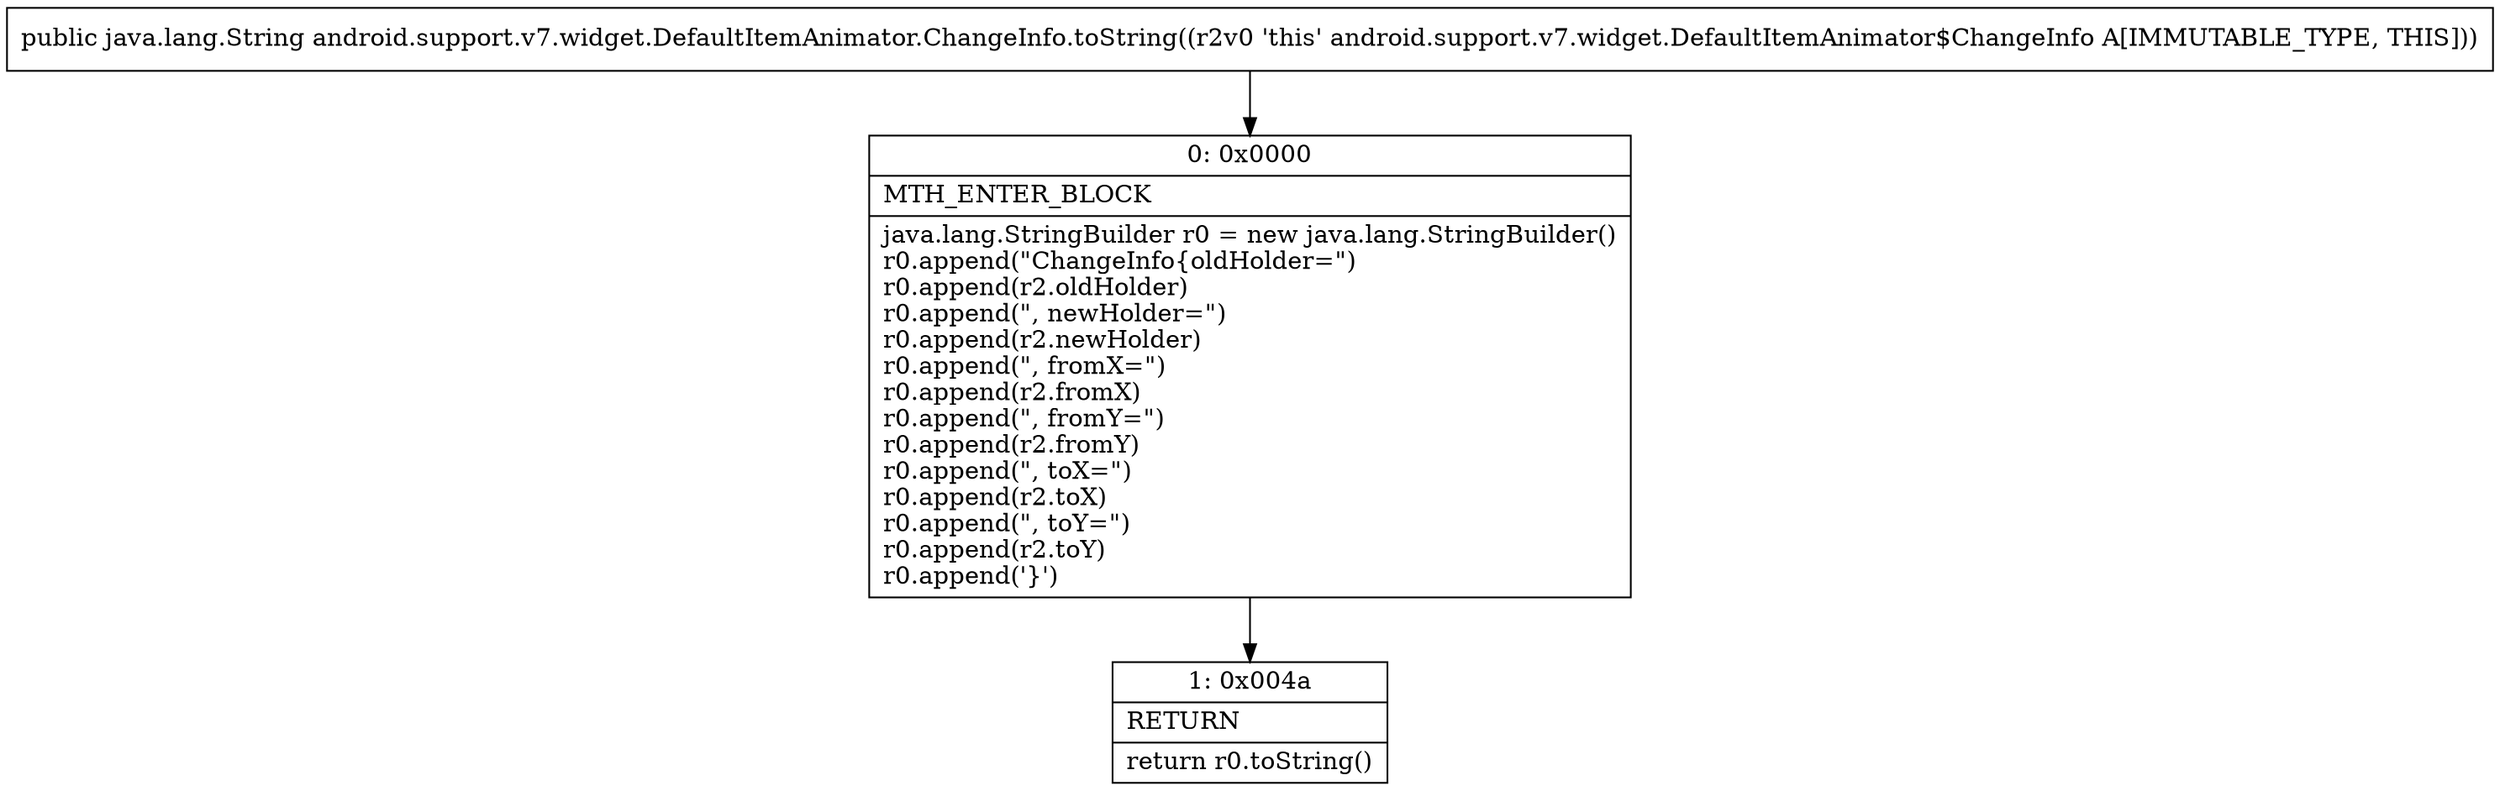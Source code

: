 digraph "CFG forandroid.support.v7.widget.DefaultItemAnimator.ChangeInfo.toString()Ljava\/lang\/String;" {
Node_0 [shape=record,label="{0\:\ 0x0000|MTH_ENTER_BLOCK\l|java.lang.StringBuilder r0 = new java.lang.StringBuilder()\lr0.append(\"ChangeInfo\{oldHolder=\")\lr0.append(r2.oldHolder)\lr0.append(\", newHolder=\")\lr0.append(r2.newHolder)\lr0.append(\", fromX=\")\lr0.append(r2.fromX)\lr0.append(\", fromY=\")\lr0.append(r2.fromY)\lr0.append(\", toX=\")\lr0.append(r2.toX)\lr0.append(\", toY=\")\lr0.append(r2.toY)\lr0.append('\}')\l}"];
Node_1 [shape=record,label="{1\:\ 0x004a|RETURN\l|return r0.toString()\l}"];
MethodNode[shape=record,label="{public java.lang.String android.support.v7.widget.DefaultItemAnimator.ChangeInfo.toString((r2v0 'this' android.support.v7.widget.DefaultItemAnimator$ChangeInfo A[IMMUTABLE_TYPE, THIS])) }"];
MethodNode -> Node_0;
Node_0 -> Node_1;
}

